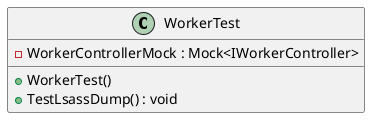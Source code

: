 @startuml
class WorkerTest {
    - WorkerControllerMock : Mock<IWorkerController>
    + WorkerTest()
    + TestLsassDump() : void
}
@enduml
